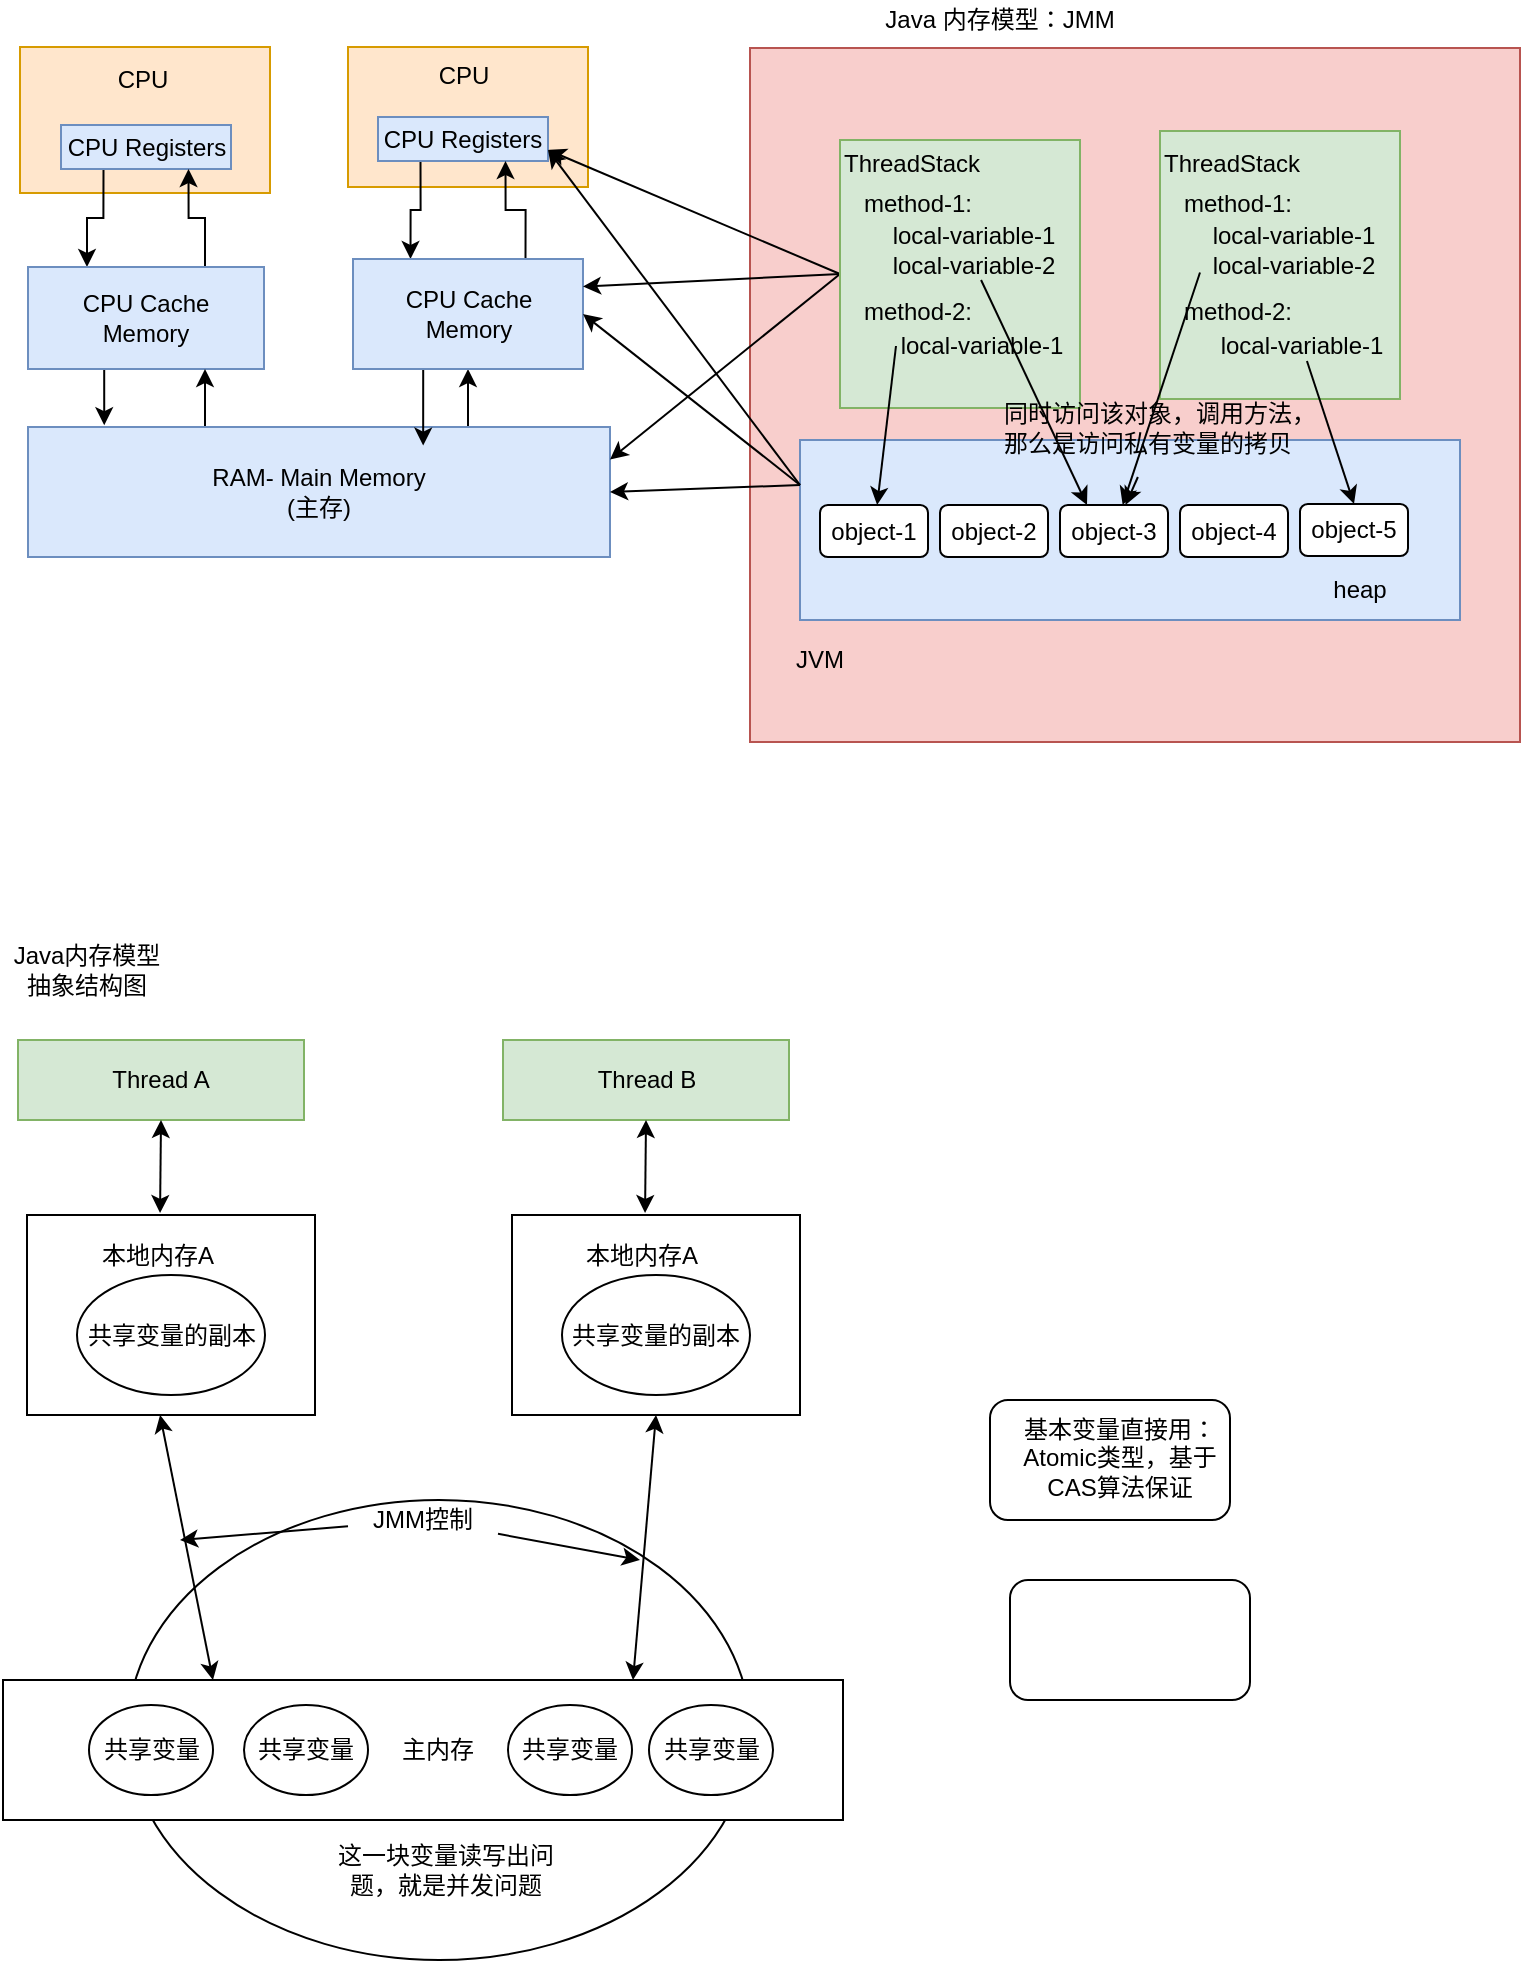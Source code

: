 <mxfile version="12.1.7" type="github" pages="2">
  <diagram id="ILxC6_wEYAGkN3Qzh64Z" name="CPU和缓存">
    <mxGraphModel dx="785" dy="485" grid="1" gridSize="10" guides="1" tooltips="1" connect="1" arrows="1" fold="1" page="1" pageScale="1" pageWidth="827" pageHeight="1169" math="0" shadow="0">
      <root>
        <mxCell id="0"/>
        <mxCell id="1" parent="0"/>
        <mxCell id="q9u4zXfn57YhL3ntNb7U-37" value="" style="ellipse;whiteSpace=wrap;html=1;" vertex="1" parent="1">
          <mxGeometry x="114" y="760" width="311" height="230" as="geometry"/>
        </mxCell>
        <mxCell id="YYaNBqdhBjBN7z7zkRMa-2" value="" style="rounded=0;whiteSpace=wrap;html=1;fillColor=#f8cecc;strokeColor=#b85450;" vertex="1" parent="1">
          <mxGeometry x="425" y="34" width="385" height="347" as="geometry"/>
        </mxCell>
        <mxCell id="YYaNBqdhBjBN7z7zkRMa-3" value="" style="rounded=0;whiteSpace=wrap;html=1;fillColor=#ffe6cc;strokeColor=#d79b00;" vertex="1" parent="1">
          <mxGeometry x="60" y="33.5" width="125" height="73" as="geometry"/>
        </mxCell>
        <mxCell id="YYaNBqdhBjBN7z7zkRMa-4" value="CPU" style="text;html=1;strokeColor=none;fillColor=none;align=center;verticalAlign=middle;whiteSpace=wrap;rounded=0;direction=south;" vertex="1" parent="1">
          <mxGeometry x="109" y="30" width="25" height="40" as="geometry"/>
        </mxCell>
        <mxCell id="YYaNBqdhBjBN7z7zkRMa-5" style="edgeStyle=orthogonalEdgeStyle;rounded=0;orthogonalLoop=1;jettySize=auto;html=1;exitX=0.25;exitY=1;exitDx=0;exitDy=0;entryX=0.25;entryY=0;entryDx=0;entryDy=0;" edge="1" parent="1" source="YYaNBqdhBjBN7z7zkRMa-6" target="YYaNBqdhBjBN7z7zkRMa-9">
          <mxGeometry relative="1" as="geometry"/>
        </mxCell>
        <mxCell id="YYaNBqdhBjBN7z7zkRMa-6" value="CPU Registers" style="rounded=0;whiteSpace=wrap;html=1;fillColor=#dae8fc;strokeColor=#6c8ebf;" vertex="1" parent="1">
          <mxGeometry x="80.5" y="72.5" width="85" height="22" as="geometry"/>
        </mxCell>
        <mxCell id="YYaNBqdhBjBN7z7zkRMa-7" style="edgeStyle=orthogonalEdgeStyle;rounded=0;orthogonalLoop=1;jettySize=auto;html=1;exitX=0.75;exitY=0;exitDx=0;exitDy=0;entryX=0.75;entryY=1;entryDx=0;entryDy=0;" edge="1" parent="1" source="YYaNBqdhBjBN7z7zkRMa-9" target="YYaNBqdhBjBN7z7zkRMa-6">
          <mxGeometry relative="1" as="geometry"/>
        </mxCell>
        <mxCell id="YYaNBqdhBjBN7z7zkRMa-8" style="edgeStyle=orthogonalEdgeStyle;rounded=0;orthogonalLoop=1;jettySize=auto;html=1;exitX=0.25;exitY=1;exitDx=0;exitDy=0;entryX=0.131;entryY=-0.014;entryDx=0;entryDy=0;entryPerimeter=0;" edge="1" parent="1" source="YYaNBqdhBjBN7z7zkRMa-9" target="YYaNBqdhBjBN7z7zkRMa-12">
          <mxGeometry relative="1" as="geometry"/>
        </mxCell>
        <mxCell id="YYaNBqdhBjBN7z7zkRMa-9" value="CPU Cache&lt;br&gt;Memory" style="rounded=0;whiteSpace=wrap;html=1;fillColor=#dae8fc;strokeColor=#6c8ebf;" vertex="1" parent="1">
          <mxGeometry x="64" y="143.5" width="118" height="51" as="geometry"/>
        </mxCell>
        <mxCell id="YYaNBqdhBjBN7z7zkRMa-10" style="edgeStyle=orthogonalEdgeStyle;rounded=0;orthogonalLoop=1;jettySize=auto;html=1;exitX=0.25;exitY=0;exitDx=0;exitDy=0;entryX=0.75;entryY=1;entryDx=0;entryDy=0;" edge="1" parent="1" source="YYaNBqdhBjBN7z7zkRMa-12" target="YYaNBqdhBjBN7z7zkRMa-9">
          <mxGeometry relative="1" as="geometry"/>
        </mxCell>
        <mxCell id="YYaNBqdhBjBN7z7zkRMa-11" style="edgeStyle=orthogonalEdgeStyle;rounded=0;orthogonalLoop=1;jettySize=auto;html=1;exitX=0.75;exitY=0;exitDx=0;exitDy=0;entryX=0.5;entryY=1;entryDx=0;entryDy=0;" edge="1" parent="1" source="YYaNBqdhBjBN7z7zkRMa-12" target="YYaNBqdhBjBN7z7zkRMa-19">
          <mxGeometry relative="1" as="geometry">
            <mxPoint x="304" y="183.5" as="targetPoint"/>
          </mxGeometry>
        </mxCell>
        <mxCell id="YYaNBqdhBjBN7z7zkRMa-12" value="RAM- Main Memory&lt;br&gt;(主存)" style="rounded=0;whiteSpace=wrap;html=1;fillColor=#dae8fc;strokeColor=#6c8ebf;" vertex="1" parent="1">
          <mxGeometry x="64" y="223.5" width="291" height="65" as="geometry"/>
        </mxCell>
        <mxCell id="YYaNBqdhBjBN7z7zkRMa-13" value="" style="rounded=0;whiteSpace=wrap;html=1;fillColor=#ffe6cc;strokeColor=#d79b00;" vertex="1" parent="1">
          <mxGeometry x="224" y="33.5" width="120" height="70" as="geometry"/>
        </mxCell>
        <mxCell id="YYaNBqdhBjBN7z7zkRMa-14" value="CPU" style="text;html=1;strokeColor=none;fillColor=none;align=center;verticalAlign=middle;whiteSpace=wrap;rounded=0;" vertex="1" parent="1">
          <mxGeometry x="261.5" y="35.5" width="40" height="25" as="geometry"/>
        </mxCell>
        <mxCell id="YYaNBqdhBjBN7z7zkRMa-15" style="edgeStyle=orthogonalEdgeStyle;rounded=0;orthogonalLoop=1;jettySize=auto;html=1;exitX=0.25;exitY=1;exitDx=0;exitDy=0;entryX=0.25;entryY=0;entryDx=0;entryDy=0;" edge="1" parent="1" source="YYaNBqdhBjBN7z7zkRMa-16" target="YYaNBqdhBjBN7z7zkRMa-19">
          <mxGeometry relative="1" as="geometry"/>
        </mxCell>
        <mxCell id="YYaNBqdhBjBN7z7zkRMa-16" value="CPU Registers" style="rounded=0;whiteSpace=wrap;html=1;fillColor=#dae8fc;strokeColor=#6c8ebf;" vertex="1" parent="1">
          <mxGeometry x="239" y="68.5" width="85" height="22" as="geometry"/>
        </mxCell>
        <mxCell id="YYaNBqdhBjBN7z7zkRMa-17" style="edgeStyle=orthogonalEdgeStyle;rounded=0;orthogonalLoop=1;jettySize=auto;html=1;exitX=0.75;exitY=0;exitDx=0;exitDy=0;entryX=0.75;entryY=1;entryDx=0;entryDy=0;" edge="1" parent="1" source="YYaNBqdhBjBN7z7zkRMa-19" target="YYaNBqdhBjBN7z7zkRMa-16">
          <mxGeometry relative="1" as="geometry"/>
        </mxCell>
        <mxCell id="YYaNBqdhBjBN7z7zkRMa-18" style="edgeStyle=orthogonalEdgeStyle;rounded=0;orthogonalLoop=1;jettySize=auto;html=1;exitX=0.25;exitY=1;exitDx=0;exitDy=0;entryX=0.679;entryY=0.143;entryDx=0;entryDy=0;entryPerimeter=0;" edge="1" parent="1" source="YYaNBqdhBjBN7z7zkRMa-19" target="YYaNBqdhBjBN7z7zkRMa-12">
          <mxGeometry relative="1" as="geometry"/>
        </mxCell>
        <mxCell id="YYaNBqdhBjBN7z7zkRMa-19" value="CPU Cache&lt;br&gt;Memory" style="rounded=0;whiteSpace=wrap;html=1;fillColor=#dae8fc;strokeColor=#6c8ebf;" vertex="1" parent="1">
          <mxGeometry x="226.5" y="139.5" width="115" height="55" as="geometry"/>
        </mxCell>
        <mxCell id="YYaNBqdhBjBN7z7zkRMa-21" value="" style="rounded=0;whiteSpace=wrap;html=1;fillColor=#dae8fc;strokeColor=#6c8ebf;" vertex="1" parent="1">
          <mxGeometry x="450" y="230" width="330" height="90" as="geometry"/>
        </mxCell>
        <mxCell id="YYaNBqdhBjBN7z7zkRMa-23" value="" style="endArrow=classic;html=1;exitX=0;exitY=0.5;exitDx=0;exitDy=0;entryX=1;entryY=0.75;entryDx=0;entryDy=0;" edge="1" parent="1" source="YYaNBqdhBjBN7z7zkRMa-20" target="YYaNBqdhBjBN7z7zkRMa-16">
          <mxGeometry width="50" height="50" relative="1" as="geometry">
            <mxPoint x="334" y="103.5" as="sourcePoint"/>
            <mxPoint x="384" y="53.5" as="targetPoint"/>
          </mxGeometry>
        </mxCell>
        <mxCell id="YYaNBqdhBjBN7z7zkRMa-24" value="" style="endArrow=classic;html=1;exitX=0;exitY=0.5;exitDx=0;exitDy=0;entryX=1;entryY=0.25;entryDx=0;entryDy=0;" edge="1" parent="1" source="YYaNBqdhBjBN7z7zkRMa-20" target="YYaNBqdhBjBN7z7zkRMa-19">
          <mxGeometry width="50" height="50" relative="1" as="geometry">
            <mxPoint x="344" y="203.5" as="sourcePoint"/>
            <mxPoint x="394" y="153.5" as="targetPoint"/>
          </mxGeometry>
        </mxCell>
        <mxCell id="YYaNBqdhBjBN7z7zkRMa-25" value="" style="endArrow=classic;html=1;exitX=0;exitY=0.5;exitDx=0;exitDy=0;entryX=1;entryY=0.25;entryDx=0;entryDy=0;" edge="1" parent="1" source="YYaNBqdhBjBN7z7zkRMa-20" target="YYaNBqdhBjBN7z7zkRMa-12">
          <mxGeometry width="50" height="50" relative="1" as="geometry">
            <mxPoint x="314" y="323.5" as="sourcePoint"/>
            <mxPoint x="364" y="273.5" as="targetPoint"/>
          </mxGeometry>
        </mxCell>
        <mxCell id="YYaNBqdhBjBN7z7zkRMa-26" value="" style="endArrow=classic;html=1;exitX=0;exitY=0.25;exitDx=0;exitDy=0;entryX=1;entryY=0.75;entryDx=0;entryDy=0;" edge="1" parent="1" source="YYaNBqdhBjBN7z7zkRMa-21" target="YYaNBqdhBjBN7z7zkRMa-16">
          <mxGeometry width="50" height="50" relative="1" as="geometry">
            <mxPoint x="304" y="323.5" as="sourcePoint"/>
            <mxPoint x="354" y="273.5" as="targetPoint"/>
          </mxGeometry>
        </mxCell>
        <mxCell id="YYaNBqdhBjBN7z7zkRMa-27" value="" style="endArrow=classic;html=1;exitX=0;exitY=0.25;exitDx=0;exitDy=0;entryX=1;entryY=0.5;entryDx=0;entryDy=0;" edge="1" parent="1" source="YYaNBqdhBjBN7z7zkRMa-21" target="YYaNBqdhBjBN7z7zkRMa-19">
          <mxGeometry width="50" height="50" relative="1" as="geometry">
            <mxPoint x="314" y="353.5" as="sourcePoint"/>
            <mxPoint x="364" y="303.5" as="targetPoint"/>
          </mxGeometry>
        </mxCell>
        <mxCell id="YYaNBqdhBjBN7z7zkRMa-28" value="" style="endArrow=classic;html=1;exitX=0;exitY=0.25;exitDx=0;exitDy=0;entryX=1;entryY=0.5;entryDx=0;entryDy=0;" edge="1" parent="1" source="YYaNBqdhBjBN7z7zkRMa-21" target="YYaNBqdhBjBN7z7zkRMa-12">
          <mxGeometry width="50" height="50" relative="1" as="geometry">
            <mxPoint x="354" y="343.5" as="sourcePoint"/>
            <mxPoint x="404" y="293.5" as="targetPoint"/>
          </mxGeometry>
        </mxCell>
        <mxCell id="YYaNBqdhBjBN7z7zkRMa-29" value="JVM" style="text;html=1;strokeColor=none;fillColor=none;align=center;verticalAlign=middle;whiteSpace=wrap;rounded=0;" vertex="1" parent="1">
          <mxGeometry x="440" y="330" width="40" height="20" as="geometry"/>
        </mxCell>
        <mxCell id="YYaNBqdhBjBN7z7zkRMa-30" value="Thread A" style="rounded=0;whiteSpace=wrap;html=1;fillColor=#d5e8d4;strokeColor=#82b366;" vertex="1" parent="1">
          <mxGeometry x="59" y="530" width="143" height="40" as="geometry"/>
        </mxCell>
        <mxCell id="YYaNBqdhBjBN7z7zkRMa-31" value="" style="rounded=0;whiteSpace=wrap;html=1;" vertex="1" parent="1">
          <mxGeometry x="63.5" y="617.5" width="144" height="100" as="geometry"/>
        </mxCell>
        <mxCell id="YYaNBqdhBjBN7z7zkRMa-32" value="本地内存A" style="text;html=1;strokeColor=none;fillColor=none;align=center;verticalAlign=middle;whiteSpace=wrap;rounded=0;" vertex="1" parent="1">
          <mxGeometry x="92.5" y="627.5" width="72" height="20" as="geometry"/>
        </mxCell>
        <mxCell id="YYaNBqdhBjBN7z7zkRMa-33" style="edgeStyle=orthogonalEdgeStyle;rounded=0;orthogonalLoop=1;jettySize=auto;html=1;exitX=0.5;exitY=1;exitDx=0;exitDy=0;" edge="1" parent="1" source="YYaNBqdhBjBN7z7zkRMa-32" target="YYaNBqdhBjBN7z7zkRMa-32">
          <mxGeometry relative="1" as="geometry"/>
        </mxCell>
        <mxCell id="YYaNBqdhBjBN7z7zkRMa-34" value="共享变量的副本" style="ellipse;whiteSpace=wrap;html=1;" vertex="1" parent="1">
          <mxGeometry x="88.5" y="647.5" width="94" height="60" as="geometry"/>
        </mxCell>
        <mxCell id="YYaNBqdhBjBN7z7zkRMa-35" value="" style="rounded=0;whiteSpace=wrap;html=1;" vertex="1" parent="1">
          <mxGeometry x="51.5" y="850" width="420" height="70" as="geometry"/>
        </mxCell>
        <mxCell id="YYaNBqdhBjBN7z7zkRMa-36" value="共享变量" style="ellipse;whiteSpace=wrap;html=1;" vertex="1" parent="1">
          <mxGeometry x="94.5" y="862.5" width="62" height="45" as="geometry"/>
        </mxCell>
        <mxCell id="YYaNBqdhBjBN7z7zkRMa-37" value="共享变量" style="ellipse;whiteSpace=wrap;html=1;" vertex="1" parent="1">
          <mxGeometry x="172" y="862.5" width="62" height="45" as="geometry"/>
        </mxCell>
        <mxCell id="YYaNBqdhBjBN7z7zkRMa-38" value="共享变量" style="ellipse;whiteSpace=wrap;html=1;" vertex="1" parent="1">
          <mxGeometry x="304" y="862.5" width="62" height="45" as="geometry"/>
        </mxCell>
        <mxCell id="YYaNBqdhBjBN7z7zkRMa-39" value="共享变量" style="ellipse;whiteSpace=wrap;html=1;" vertex="1" parent="1">
          <mxGeometry x="374.5" y="862.5" width="62" height="45" as="geometry"/>
        </mxCell>
        <mxCell id="YYaNBqdhBjBN7z7zkRMa-40" value="" style="endArrow=classic;startArrow=classic;html=1;entryX=0.5;entryY=1;entryDx=0;entryDy=0;exitX=0.462;exitY=-0.01;exitDx=0;exitDy=0;exitPerimeter=0;" edge="1" parent="1" source="YYaNBqdhBjBN7z7zkRMa-31" target="YYaNBqdhBjBN7z7zkRMa-30">
          <mxGeometry width="50" height="50" relative="1" as="geometry">
            <mxPoint x="94" y="627.5" as="sourcePoint"/>
            <mxPoint x="144" y="577.5" as="targetPoint"/>
          </mxGeometry>
        </mxCell>
        <mxCell id="YYaNBqdhBjBN7z7zkRMa-41" value="" style="endArrow=classic;startArrow=classic;html=1;entryX=0.462;entryY=1;entryDx=0;entryDy=0;entryPerimeter=0;exitX=0.25;exitY=0;exitDx=0;exitDy=0;" edge="1" parent="1" source="YYaNBqdhBjBN7z7zkRMa-35" target="YYaNBqdhBjBN7z7zkRMa-31">
          <mxGeometry width="50" height="50" relative="1" as="geometry">
            <mxPoint x="84" y="787.5" as="sourcePoint"/>
            <mxPoint x="134" y="737.5" as="targetPoint"/>
          </mxGeometry>
        </mxCell>
        <mxCell id="YYaNBqdhBjBN7z7zkRMa-42" value="Thread B" style="rounded=0;whiteSpace=wrap;html=1;fillColor=#d5e8d4;strokeColor=#82b366;" vertex="1" parent="1">
          <mxGeometry x="301.5" y="530" width="143" height="40" as="geometry"/>
        </mxCell>
        <mxCell id="YYaNBqdhBjBN7z7zkRMa-43" value="" style="rounded=0;whiteSpace=wrap;html=1;" vertex="1" parent="1">
          <mxGeometry x="306" y="617.5" width="144" height="100" as="geometry"/>
        </mxCell>
        <mxCell id="YYaNBqdhBjBN7z7zkRMa-44" value="本地内存A" style="text;html=1;strokeColor=none;fillColor=none;align=center;verticalAlign=middle;whiteSpace=wrap;rounded=0;" vertex="1" parent="1">
          <mxGeometry x="335" y="627.5" width="72" height="20" as="geometry"/>
        </mxCell>
        <mxCell id="YYaNBqdhBjBN7z7zkRMa-45" style="edgeStyle=orthogonalEdgeStyle;rounded=0;orthogonalLoop=1;jettySize=auto;html=1;exitX=0.5;exitY=1;exitDx=0;exitDy=0;" edge="1" parent="1" source="YYaNBqdhBjBN7z7zkRMa-44" target="YYaNBqdhBjBN7z7zkRMa-44">
          <mxGeometry relative="1" as="geometry"/>
        </mxCell>
        <mxCell id="YYaNBqdhBjBN7z7zkRMa-46" value="共享变量的副本" style="ellipse;whiteSpace=wrap;html=1;" vertex="1" parent="1">
          <mxGeometry x="331" y="647.5" width="94" height="60" as="geometry"/>
        </mxCell>
        <mxCell id="YYaNBqdhBjBN7z7zkRMa-47" value="" style="endArrow=classic;startArrow=classic;html=1;entryX=0.5;entryY=1;entryDx=0;entryDy=0;exitX=0.462;exitY=-0.01;exitDx=0;exitDy=0;exitPerimeter=0;" edge="1" parent="1" source="YYaNBqdhBjBN7z7zkRMa-43" target="YYaNBqdhBjBN7z7zkRMa-42">
          <mxGeometry width="50" height="50" relative="1" as="geometry">
            <mxPoint x="336.5" y="627.5" as="sourcePoint"/>
            <mxPoint x="386.5" y="577.5" as="targetPoint"/>
          </mxGeometry>
        </mxCell>
        <mxCell id="YYaNBqdhBjBN7z7zkRMa-48" value="" style="endArrow=classic;startArrow=classic;html=1;entryX=0.5;entryY=1;entryDx=0;entryDy=0;exitX=0.75;exitY=0;exitDx=0;exitDy=0;" edge="1" parent="1" target="YYaNBqdhBjBN7z7zkRMa-43" source="YYaNBqdhBjBN7z7zkRMa-35">
          <mxGeometry width="50" height="50" relative="1" as="geometry">
            <mxPoint x="364" y="757.5" as="sourcePoint"/>
            <mxPoint x="414" y="707.5" as="targetPoint"/>
          </mxGeometry>
        </mxCell>
        <mxCell id="q9u4zXfn57YhL3ntNb7U-34" style="edgeStyle=none;rounded=0;orthogonalLoop=1;jettySize=auto;html=1;" edge="1" parent="1" source="YYaNBqdhBjBN7z7zkRMa-51">
          <mxGeometry relative="1" as="geometry">
            <mxPoint x="140" y="780" as="targetPoint"/>
          </mxGeometry>
        </mxCell>
        <mxCell id="q9u4zXfn57YhL3ntNb7U-35" style="edgeStyle=none;rounded=0;orthogonalLoop=1;jettySize=auto;html=1;" edge="1" parent="1" source="YYaNBqdhBjBN7z7zkRMa-51">
          <mxGeometry relative="1" as="geometry">
            <mxPoint x="370" y="790" as="targetPoint"/>
          </mxGeometry>
        </mxCell>
        <mxCell id="YYaNBqdhBjBN7z7zkRMa-51" value="JMM控制" style="text;html=1;strokeColor=none;fillColor=none;align=center;verticalAlign=middle;whiteSpace=wrap;rounded=0;" vertex="1" parent="1">
          <mxGeometry x="224" y="760" width="75" height="20" as="geometry"/>
        </mxCell>
        <mxCell id="YYaNBqdhBjBN7z7zkRMa-52" value="主内存" style="text;html=1;strokeColor=none;fillColor=none;align=center;verticalAlign=middle;whiteSpace=wrap;rounded=0;" vertex="1" parent="1">
          <mxGeometry x="249" y="875" width="40" height="20" as="geometry"/>
        </mxCell>
        <mxCell id="q9u4zXfn57YhL3ntNb7U-8" value="object-1" style="rounded=1;whiteSpace=wrap;html=1;" vertex="1" parent="1">
          <mxGeometry x="460" y="262.5" width="54" height="26" as="geometry"/>
        </mxCell>
        <mxCell id="q9u4zXfn57YhL3ntNb7U-9" value="heap" style="text;html=1;strokeColor=none;fillColor=none;align=center;verticalAlign=middle;whiteSpace=wrap;rounded=0;" vertex="1" parent="1">
          <mxGeometry x="710" y="300" width="40" height="10" as="geometry"/>
        </mxCell>
        <mxCell id="q9u4zXfn57YhL3ntNb7U-10" value="object-2" style="rounded=1;whiteSpace=wrap;html=1;" vertex="1" parent="1">
          <mxGeometry x="520" y="262.5" width="54" height="26" as="geometry"/>
        </mxCell>
        <mxCell id="q9u4zXfn57YhL3ntNb7U-11" value="object-3" style="rounded=1;whiteSpace=wrap;html=1;" vertex="1" parent="1">
          <mxGeometry x="580" y="262.5" width="54" height="26" as="geometry"/>
        </mxCell>
        <mxCell id="q9u4zXfn57YhL3ntNb7U-12" value="object-4" style="rounded=1;whiteSpace=wrap;html=1;" vertex="1" parent="1">
          <mxGeometry x="640" y="262.5" width="54" height="26" as="geometry"/>
        </mxCell>
        <mxCell id="q9u4zXfn57YhL3ntNb7U-21" value="" style="group" vertex="1" connectable="0" parent="1">
          <mxGeometry x="470" y="80" width="270" height="181" as="geometry"/>
        </mxCell>
        <mxCell id="YYaNBqdhBjBN7z7zkRMa-20" value="" style="rounded=0;whiteSpace=wrap;html=1;fillColor=#d5e8d4;strokeColor=#82b366;" vertex="1" parent="q9u4zXfn57YhL3ntNb7U-21">
          <mxGeometry width="120" height="134" as="geometry"/>
        </mxCell>
        <mxCell id="q9u4zXfn57YhL3ntNb7U-1" value="ThreadStack" style="text;html=1;strokeColor=none;fillColor=none;align=center;verticalAlign=middle;whiteSpace=wrap;rounded=0;" vertex="1" parent="q9u4zXfn57YhL3ntNb7U-21">
          <mxGeometry x="16" y="1.5" width="40" height="20" as="geometry"/>
        </mxCell>
        <mxCell id="q9u4zXfn57YhL3ntNb7U-2" value="method-1:" style="text;html=1;strokeColor=none;fillColor=none;align=center;verticalAlign=middle;whiteSpace=wrap;rounded=0;" vertex="1" parent="q9u4zXfn57YhL3ntNb7U-21">
          <mxGeometry x="6" y="21.5" width="66" height="20" as="geometry"/>
        </mxCell>
        <mxCell id="q9u4zXfn57YhL3ntNb7U-3" value="local-variable-1" style="text;html=1;strokeColor=none;fillColor=none;align=center;verticalAlign=middle;whiteSpace=wrap;rounded=0;" vertex="1" parent="q9u4zXfn57YhL3ntNb7U-21">
          <mxGeometry x="24" y="40" width="86" height="15" as="geometry"/>
        </mxCell>
        <mxCell id="q9u4zXfn57YhL3ntNb7U-4" value="local-variable-2" style="text;html=1;strokeColor=none;fillColor=none;align=center;verticalAlign=middle;whiteSpace=wrap;rounded=0;" vertex="1" parent="q9u4zXfn57YhL3ntNb7U-21">
          <mxGeometry x="20" y="55" width="94" height="15" as="geometry"/>
        </mxCell>
        <mxCell id="q9u4zXfn57YhL3ntNb7U-6" value="method-2:" style="text;html=1;strokeColor=none;fillColor=none;align=center;verticalAlign=middle;whiteSpace=wrap;rounded=0;" vertex="1" parent="q9u4zXfn57YhL3ntNb7U-21">
          <mxGeometry x="6" y="75.5" width="66" height="20" as="geometry"/>
        </mxCell>
        <mxCell id="q9u4zXfn57YhL3ntNb7U-7" value="local-variable-1" style="text;html=1;strokeColor=none;fillColor=none;align=center;verticalAlign=middle;whiteSpace=wrap;rounded=0;" vertex="1" parent="q9u4zXfn57YhL3ntNb7U-21">
          <mxGeometry x="28" y="95.5" width="86" height="15" as="geometry"/>
        </mxCell>
        <mxCell id="q9u4zXfn57YhL3ntNb7U-22" value="" style="group" vertex="1" connectable="0" parent="1">
          <mxGeometry x="630" y="80" width="120" height="134" as="geometry"/>
        </mxCell>
        <mxCell id="q9u4zXfn57YhL3ntNb7U-14" value="" style="rounded=0;whiteSpace=wrap;html=1;fillColor=#d5e8d4;strokeColor=#82b366;" vertex="1" parent="q9u4zXfn57YhL3ntNb7U-22">
          <mxGeometry y="-4.5" width="120" height="134" as="geometry"/>
        </mxCell>
        <mxCell id="q9u4zXfn57YhL3ntNb7U-15" value="ThreadStack" style="text;html=1;strokeColor=none;fillColor=none;align=center;verticalAlign=middle;whiteSpace=wrap;rounded=0;" vertex="1" parent="q9u4zXfn57YhL3ntNb7U-22">
          <mxGeometry x="16" y="1.5" width="40" height="20" as="geometry"/>
        </mxCell>
        <mxCell id="q9u4zXfn57YhL3ntNb7U-16" value="method-1:" style="text;html=1;strokeColor=none;fillColor=none;align=center;verticalAlign=middle;whiteSpace=wrap;rounded=0;" vertex="1" parent="q9u4zXfn57YhL3ntNb7U-22">
          <mxGeometry x="6" y="21.5" width="66" height="20" as="geometry"/>
        </mxCell>
        <mxCell id="q9u4zXfn57YhL3ntNb7U-17" value="local-variable-1" style="text;html=1;strokeColor=none;fillColor=none;align=center;verticalAlign=middle;whiteSpace=wrap;rounded=0;" vertex="1" parent="q9u4zXfn57YhL3ntNb7U-22">
          <mxGeometry x="24" y="40" width="86" height="15" as="geometry"/>
        </mxCell>
        <mxCell id="q9u4zXfn57YhL3ntNb7U-18" value="local-variable-2" style="text;html=1;strokeColor=none;fillColor=none;align=center;verticalAlign=middle;whiteSpace=wrap;rounded=0;" vertex="1" parent="q9u4zXfn57YhL3ntNb7U-22">
          <mxGeometry x="20" y="55" width="94" height="15" as="geometry"/>
        </mxCell>
        <mxCell id="q9u4zXfn57YhL3ntNb7U-19" value="method-2:" style="text;html=1;strokeColor=none;fillColor=none;align=center;verticalAlign=middle;whiteSpace=wrap;rounded=0;" vertex="1" parent="q9u4zXfn57YhL3ntNb7U-22">
          <mxGeometry x="6" y="75.5" width="66" height="20" as="geometry"/>
        </mxCell>
        <mxCell id="q9u4zXfn57YhL3ntNb7U-20" value="local-variable-1" style="text;html=1;strokeColor=none;fillColor=none;align=center;verticalAlign=middle;whiteSpace=wrap;rounded=0;" vertex="1" parent="q9u4zXfn57YhL3ntNb7U-22">
          <mxGeometry x="28" y="95.5" width="86" height="15" as="geometry"/>
        </mxCell>
        <mxCell id="q9u4zXfn57YhL3ntNb7U-23" style="rounded=0;orthogonalLoop=1;jettySize=auto;html=1;exitX=0;exitY=0.5;exitDx=0;exitDy=0;" edge="1" parent="1" source="q9u4zXfn57YhL3ntNb7U-7" target="q9u4zXfn57YhL3ntNb7U-8">
          <mxGeometry relative="1" as="geometry"/>
        </mxCell>
        <mxCell id="q9u4zXfn57YhL3ntNb7U-24" style="edgeStyle=none;rounded=0;orthogonalLoop=1;jettySize=auto;html=1;exitX=0;exitY=0.75;exitDx=0;exitDy=0;" edge="1" parent="1" source="q9u4zXfn57YhL3ntNb7U-18" target="q9u4zXfn57YhL3ntNb7U-11">
          <mxGeometry relative="1" as="geometry"/>
        </mxCell>
        <mxCell id="q9u4zXfn57YhL3ntNb7U-25" value="object-5" style="rounded=1;whiteSpace=wrap;html=1;" vertex="1" parent="1">
          <mxGeometry x="700" y="262" width="54" height="26" as="geometry"/>
        </mxCell>
        <mxCell id="q9u4zXfn57YhL3ntNb7U-26" style="edgeStyle=none;rounded=0;orthogonalLoop=1;jettySize=auto;html=1;entryX=0.5;entryY=0;entryDx=0;entryDy=0;" edge="1" parent="1" source="q9u4zXfn57YhL3ntNb7U-20" target="q9u4zXfn57YhL3ntNb7U-25">
          <mxGeometry relative="1" as="geometry"/>
        </mxCell>
        <mxCell id="q9u4zXfn57YhL3ntNb7U-28" style="edgeStyle=none;rounded=0;orthogonalLoop=1;jettySize=auto;html=1;" edge="1" parent="1" source="q9u4zXfn57YhL3ntNb7U-29" target="q9u4zXfn57YhL3ntNb7U-11">
          <mxGeometry relative="1" as="geometry"/>
        </mxCell>
        <mxCell id="q9u4zXfn57YhL3ntNb7U-30" style="edgeStyle=none;rounded=0;orthogonalLoop=1;jettySize=auto;html=1;entryX=0.25;entryY=0;entryDx=0;entryDy=0;" edge="1" parent="1" source="q9u4zXfn57YhL3ntNb7U-4" target="q9u4zXfn57YhL3ntNb7U-11">
          <mxGeometry relative="1" as="geometry">
            <mxPoint x="540.947" y="150" as="sourcePoint"/>
            <mxPoint x="600.158" y="262.5" as="targetPoint"/>
          </mxGeometry>
        </mxCell>
        <mxCell id="q9u4zXfn57YhL3ntNb7U-29" value="&lt;font style=&quot;font-size: 12px&quot;&gt;同时访问该对象，调用方法，那么是访问私有变量的拷贝&lt;/font&gt;" style="text;html=1;strokeColor=none;fillColor=none;align=left;verticalAlign=middle;whiteSpace=wrap;rounded=0;" vertex="1" parent="1">
          <mxGeometry x="550" y="198.5" width="160" height="50" as="geometry"/>
        </mxCell>
        <mxCell id="q9u4zXfn57YhL3ntNb7U-31" value="Java 内存模型：JMM" style="text;html=1;strokeColor=none;fillColor=none;align=center;verticalAlign=middle;whiteSpace=wrap;rounded=0;" vertex="1" parent="1">
          <mxGeometry x="480" y="10" width="140" height="20" as="geometry"/>
        </mxCell>
        <mxCell id="q9u4zXfn57YhL3ntNb7U-32" value="Java内存模型抽象结构图" style="text;html=1;strokeColor=none;fillColor=none;align=center;verticalAlign=middle;whiteSpace=wrap;rounded=0;" vertex="1" parent="1">
          <mxGeometry x="50.5" y="480" width="85" height="30" as="geometry"/>
        </mxCell>
        <mxCell id="q9u4zXfn57YhL3ntNb7U-38" value="这一块变量读写出问题，就是并发问题" style="text;html=1;strokeColor=none;fillColor=none;align=center;verticalAlign=middle;whiteSpace=wrap;rounded=0;" vertex="1" parent="1">
          <mxGeometry x="215" y="930" width="116" height="30" as="geometry"/>
        </mxCell>
        <mxCell id="q9u4zXfn57YhL3ntNb7U-41" value="" style="rounded=1;whiteSpace=wrap;html=1;" vertex="1" parent="1">
          <mxGeometry x="545" y="710" width="120" height="60" as="geometry"/>
        </mxCell>
        <mxCell id="q9u4zXfn57YhL3ntNb7U-42" value="基本变量直接用：Atomic类型，基于CAS算法保证" style="text;html=1;strokeColor=none;fillColor=none;align=center;verticalAlign=middle;whiteSpace=wrap;rounded=0;" vertex="1" parent="1">
          <mxGeometry x="560" y="718" width="100" height="42" as="geometry"/>
        </mxCell>
        <mxCell id="q9u4zXfn57YhL3ntNb7U-43" value="" style="rounded=1;whiteSpace=wrap;html=1;" vertex="1" parent="1">
          <mxGeometry x="555" y="800" width="120" height="60" as="geometry"/>
        </mxCell>
      </root>
    </mxGraphModel>
  </diagram>
  <diagram id="PNvWoTVO5A2KAkMdWKjw" name="Page-2">
    <mxGraphModel dx="1108" dy="-484" grid="1" gridSize="10" guides="1" tooltips="1" connect="1" arrows="1" fold="1" page="1" pageScale="1" pageWidth="827" pageHeight="1169" math="0" shadow="0">
      <root>
        <mxCell id="PeQlOYz2bRJARWZ1tdeL-0"/>
        <mxCell id="PeQlOYz2bRJARWZ1tdeL-1" parent="PeQlOYz2bRJARWZ1tdeL-0"/>
        <mxCell id="rM_7FHkH0u_7D51nXFv9-0" value="" style="rounded=0;whiteSpace=wrap;html=1;" vertex="1" parent="PeQlOYz2bRJARWZ1tdeL-1">
          <mxGeometry x="50" y="1680" width="680" height="270" as="geometry"/>
        </mxCell>
        <mxCell id="rM_7FHkH0u_7D51nXFv9-1" value="&lt;h1&gt;lock（锁定）&lt;/h1&gt;&lt;p&gt;作用于主内存的变量，把一个变量标识为一条线程独占的状态&lt;/p&gt;" style="text;html=1;strokeColor=none;fillColor=none;spacing=5;spacingTop=-20;whiteSpace=wrap;overflow=hidden;rounded=0;" vertex="1" parent="PeQlOYz2bRJARWZ1tdeL-1">
          <mxGeometry x="60" y="1210" width="334" height="70" as="geometry"/>
        </mxCell>
        <mxCell id="rM_7FHkH0u_7D51nXFv9-2" value="&lt;h1&gt;unlock（解锁）&lt;/h1&gt;&lt;p&gt;作用于主内存的变量，把一个变量标识释放的状态&lt;/p&gt;" style="text;html=1;strokeColor=none;fillColor=none;spacing=5;spacingTop=-20;whiteSpace=wrap;overflow=hidden;rounded=0;" vertex="1" parent="PeQlOYz2bRJARWZ1tdeL-1">
          <mxGeometry x="60" y="1290" width="334" height="70" as="geometry"/>
        </mxCell>
        <mxCell id="rM_7FHkH0u_7D51nXFv9-3" value="&lt;h1&gt;read（读取）&lt;/h1&gt;&lt;p&gt;作用于主内存的变量，把一个变量从主内存传输到线程的工作内存中，以便load动作使用&lt;/p&gt;" style="text;html=1;strokeColor=none;fillColor=none;spacing=5;spacingTop=-20;whiteSpace=wrap;overflow=hidden;rounded=0;" vertex="1" parent="PeQlOYz2bRJARWZ1tdeL-1">
          <mxGeometry x="60" y="1400" width="334" height="80" as="geometry"/>
        </mxCell>
        <mxCell id="rM_7FHkH0u_7D51nXFv9-4" value="&lt;h1&gt;load（载入）&lt;/h1&gt;&lt;p&gt;作用于工作内存的变量，把一个read传输的变量值放入到工作内存的变量副本中&lt;/p&gt;" style="text;html=1;strokeColor=none;fillColor=none;spacing=5;spacingTop=-20;whiteSpace=wrap;overflow=hidden;rounded=0;" vertex="1" parent="PeQlOYz2bRJARWZ1tdeL-1">
          <mxGeometry x="63" y="1500" width="334" height="80" as="geometry"/>
        </mxCell>
        <mxCell id="rM_7FHkH0u_7D51nXFv9-5" value="&lt;h1&gt;use（使用）&lt;/h1&gt;&lt;p&gt;作用与工作内存的变量，把工作内存中的一个变量值传递个执行引擎&lt;/p&gt;" style="text;html=1;strokeColor=none;fillColor=none;spacing=5;spacingTop=-20;whiteSpace=wrap;overflow=hidden;rounded=0;" vertex="1" parent="PeQlOYz2bRJARWZ1tdeL-1">
          <mxGeometry x="421" y="1200" width="334" height="80" as="geometry"/>
        </mxCell>
        <mxCell id="rM_7FHkH0u_7D51nXFv9-6" value="&lt;h1&gt;assig（赋值）&lt;/h1&gt;&lt;p&gt;作用与工作内存的变量，把它一个冲执行引擎接受到的值赋值给工作内存的变量&lt;/p&gt;" style="text;html=1;strokeColor=none;fillColor=none;spacing=5;spacingTop=-20;whiteSpace=wrap;overflow=hidden;rounded=0;" vertex="1" parent="PeQlOYz2bRJARWZ1tdeL-1">
          <mxGeometry x="421" y="1290" width="334" height="90" as="geometry"/>
        </mxCell>
        <mxCell id="rM_7FHkH0u_7D51nXFv9-7" value="&lt;h1&gt;store（存储）&lt;/h1&gt;&lt;p&gt;作用与工作内存的变量，把工作内存中的一个变量之传送到主内存中，以便随后的write的操作&lt;br&gt;&lt;/p&gt;" style="text;html=1;strokeColor=none;fillColor=none;spacing=5;spacingTop=-20;whiteSpace=wrap;overflow=hidden;rounded=0;" vertex="1" parent="PeQlOYz2bRJARWZ1tdeL-1">
          <mxGeometry x="421" y="1400" width="334" height="80" as="geometry"/>
        </mxCell>
        <mxCell id="rM_7FHkH0u_7D51nXFv9-8" value="&lt;h1&gt;write（写入）&lt;/h1&gt;&lt;p&gt;作用与主内存变量，把store操作从工作内存中的一个变量的值传递到主内存的变量中&lt;/p&gt;" style="text;html=1;strokeColor=none;fillColor=none;spacing=5;spacingTop=-20;whiteSpace=wrap;overflow=hidden;rounded=0;" vertex="1" parent="PeQlOYz2bRJARWZ1tdeL-1">
          <mxGeometry x="424" y="1500" width="334" height="80" as="geometry"/>
        </mxCell>
        <mxCell id="rM_7FHkH0u_7D51nXFv9-9" value="主内存" style="rounded=1;whiteSpace=wrap;html=1;fillColor=#dae8fc;strokeColor=#6c8ebf;" vertex="1" parent="PeQlOYz2bRJARWZ1tdeL-1">
          <mxGeometry x="59" y="1790" width="120" height="60" as="geometry"/>
        </mxCell>
        <mxCell id="rM_7FHkH0u_7D51nXFv9-10" value="save/load" style="rounded=1;whiteSpace=wrap;html=1;fillColor=#dae8fc;strokeColor=#6c8ebf;" vertex="1" parent="PeQlOYz2bRJARWZ1tdeL-1">
          <mxGeometry x="228.5" y="1790" width="120" height="60" as="geometry"/>
        </mxCell>
        <mxCell id="rM_7FHkH0u_7D51nXFv9-11" value="" style="edgeStyle=orthogonalEdgeStyle;rounded=0;orthogonalLoop=1;jettySize=auto;html=1;" edge="1" parent="PeQlOYz2bRJARWZ1tdeL-1" source="rM_7FHkH0u_7D51nXFv9-12" target="rM_7FHkH0u_7D51nXFv9-13">
          <mxGeometry relative="1" as="geometry"/>
        </mxCell>
        <mxCell id="rM_7FHkH0u_7D51nXFv9-12" value="工作内存" style="rounded=1;whiteSpace=wrap;html=1;fillColor=#d5e8d4;strokeColor=#82b366;" vertex="1" parent="PeQlOYz2bRJARWZ1tdeL-1">
          <mxGeometry x="440" y="1730" width="96" height="40" as="geometry"/>
        </mxCell>
        <mxCell id="rM_7FHkH0u_7D51nXFv9-13" value="Java线程" style="rounded=1;whiteSpace=wrap;html=1;fillColor=#d5e8d4;strokeColor=#82b366;" vertex="1" parent="PeQlOYz2bRJARWZ1tdeL-1">
          <mxGeometry x="616" y="1730" width="96" height="40" as="geometry"/>
        </mxCell>
        <mxCell id="rM_7FHkH0u_7D51nXFv9-14" style="edgeStyle=orthogonalEdgeStyle;rounded=0;orthogonalLoop=1;jettySize=auto;html=1;exitX=1;exitY=0.5;exitDx=0;exitDy=0;entryX=0;entryY=0.5;entryDx=0;entryDy=0;" edge="1" parent="PeQlOYz2bRJARWZ1tdeL-1" source="rM_7FHkH0u_7D51nXFv9-15" target="rM_7FHkH0u_7D51nXFv9-23">
          <mxGeometry relative="1" as="geometry"/>
        </mxCell>
        <mxCell id="rM_7FHkH0u_7D51nXFv9-15" value="工作内存" style="rounded=1;whiteSpace=wrap;html=1;fillColor=#d5e8d4;strokeColor=#82b366;" vertex="1" parent="PeQlOYz2bRJARWZ1tdeL-1">
          <mxGeometry x="440" y="1850" width="96" height="40" as="geometry"/>
        </mxCell>
        <mxCell id="rM_7FHkH0u_7D51nXFv9-16" style="edgeStyle=orthogonalEdgeStyle;rounded=0;orthogonalLoop=1;jettySize=auto;html=1;exitX=1;exitY=0.5;exitDx=0;exitDy=0;entryX=0;entryY=0.5;entryDx=0;entryDy=0;" edge="1" parent="PeQlOYz2bRJARWZ1tdeL-1" source="rM_7FHkH0u_7D51nXFv9-17" target="rM_7FHkH0u_7D51nXFv9-22">
          <mxGeometry relative="1" as="geometry"/>
        </mxCell>
        <mxCell id="rM_7FHkH0u_7D51nXFv9-17" value="工作内存" style="rounded=1;whiteSpace=wrap;html=1;fillColor=#d5e8d4;strokeColor=#82b366;" vertex="1" parent="PeQlOYz2bRJARWZ1tdeL-1">
          <mxGeometry x="441" y="1790" width="96" height="40" as="geometry"/>
        </mxCell>
        <mxCell id="rM_7FHkH0u_7D51nXFv9-18" value="" style="endArrow=classic;startArrow=classic;html=1;exitX=1;exitY=0.5;exitDx=0;exitDy=0;entryX=0;entryY=0.5;entryDx=0;entryDy=0;" edge="1" parent="PeQlOYz2bRJARWZ1tdeL-1" source="rM_7FHkH0u_7D51nXFv9-9" target="rM_7FHkH0u_7D51nXFv9-10">
          <mxGeometry width="50" height="50" relative="1" as="geometry">
            <mxPoint x="190" y="1910" as="sourcePoint"/>
            <mxPoint x="240" y="1860" as="targetPoint"/>
          </mxGeometry>
        </mxCell>
        <mxCell id="rM_7FHkH0u_7D51nXFv9-19" value="" style="endArrow=classic;html=1;exitX=1;exitY=0.5;exitDx=0;exitDy=0;entryX=0;entryY=0.5;entryDx=0;entryDy=0;" edge="1" parent="PeQlOYz2bRJARWZ1tdeL-1" source="rM_7FHkH0u_7D51nXFv9-10" target="rM_7FHkH0u_7D51nXFv9-12">
          <mxGeometry width="50" height="50" relative="1" as="geometry">
            <mxPoint x="360" y="1810" as="sourcePoint"/>
            <mxPoint x="410" y="1760" as="targetPoint"/>
          </mxGeometry>
        </mxCell>
        <mxCell id="rM_7FHkH0u_7D51nXFv9-20" value="" style="endArrow=classic;html=1;entryX=0;entryY=0.5;entryDx=0;entryDy=0;" edge="1" parent="PeQlOYz2bRJARWZ1tdeL-1" target="rM_7FHkH0u_7D51nXFv9-17">
          <mxGeometry width="50" height="50" relative="1" as="geometry">
            <mxPoint x="350" y="1820" as="sourcePoint"/>
            <mxPoint x="380" y="1850" as="targetPoint"/>
          </mxGeometry>
        </mxCell>
        <mxCell id="rM_7FHkH0u_7D51nXFv9-21" value="" style="endArrow=classic;html=1;exitX=1;exitY=0.5;exitDx=0;exitDy=0;entryX=0;entryY=0.5;entryDx=0;entryDy=0;" edge="1" parent="PeQlOYz2bRJARWZ1tdeL-1" source="rM_7FHkH0u_7D51nXFv9-10" target="rM_7FHkH0u_7D51nXFv9-15">
          <mxGeometry width="50" height="50" relative="1" as="geometry">
            <mxPoint x="350" y="1910" as="sourcePoint"/>
            <mxPoint x="400" y="1860" as="targetPoint"/>
          </mxGeometry>
        </mxCell>
        <mxCell id="rM_7FHkH0u_7D51nXFv9-22" value="Java线程" style="rounded=1;whiteSpace=wrap;html=1;fillColor=#d5e8d4;strokeColor=#82b366;" vertex="1" parent="PeQlOYz2bRJARWZ1tdeL-1">
          <mxGeometry x="616" y="1790" width="96" height="40" as="geometry"/>
        </mxCell>
        <mxCell id="rM_7FHkH0u_7D51nXFv9-23" value="Java线程" style="rounded=1;whiteSpace=wrap;html=1;fillColor=#d5e8d4;strokeColor=#82b366;" vertex="1" parent="PeQlOYz2bRJARWZ1tdeL-1">
          <mxGeometry x="616" y="1850" width="96" height="40" as="geometry"/>
        </mxCell>
        <mxCell id="rM_7FHkH0u_7D51nXFv9-24" value="Load" style="text;html=1;strokeColor=#b85450;fillColor=#f8cecc;align=center;verticalAlign=middle;whiteSpace=wrap;rounded=0;" vertex="1" parent="PeQlOYz2bRJARWZ1tdeL-1">
          <mxGeometry x="340" y="1710" width="57" height="30" as="geometry"/>
        </mxCell>
        <mxCell id="rM_7FHkH0u_7D51nXFv9-25" value="Use" style="text;html=1;strokeColor=#b85450;fillColor=#f8cecc;align=center;verticalAlign=middle;whiteSpace=wrap;rounded=0;" vertex="1" parent="PeQlOYz2bRJARWZ1tdeL-1">
          <mxGeometry x="543" y="1695" width="57" height="30" as="geometry"/>
        </mxCell>
        <mxCell id="rM_7FHkH0u_7D51nXFv9-26" value="Read" style="text;html=1;strokeColor=#b85450;fillColor=#f8cecc;align=center;verticalAlign=middle;whiteSpace=wrap;rounded=0;" vertex="1" parent="PeQlOYz2bRJARWZ1tdeL-1">
          <mxGeometry x="176.5" y="1740" width="57" height="30" as="geometry"/>
        </mxCell>
        <mxCell id="rM_7FHkH0u_7D51nXFv9-27" value="Write" style="text;html=1;strokeColor=#b85450;fillColor=#f8cecc;align=center;verticalAlign=middle;whiteSpace=wrap;rounded=0;" vertex="1" parent="PeQlOYz2bRJARWZ1tdeL-1">
          <mxGeometry x="178" y="1860" width="57" height="30" as="geometry"/>
        </mxCell>
        <mxCell id="rM_7FHkH0u_7D51nXFv9-28" value="Store" style="text;html=1;strokeColor=#b85450;fillColor=#f8cecc;align=center;verticalAlign=middle;whiteSpace=wrap;rounded=0;" vertex="1" parent="PeQlOYz2bRJARWZ1tdeL-1">
          <mxGeometry x="355" y="1875" width="57" height="30" as="geometry"/>
        </mxCell>
        <mxCell id="rM_7FHkH0u_7D51nXFv9-29" value="Assign" style="text;html=1;strokeColor=#b85450;fillColor=#f8cecc;align=center;verticalAlign=middle;whiteSpace=wrap;rounded=0;" vertex="1" parent="PeQlOYz2bRJARWZ1tdeL-1">
          <mxGeometry x="551.5" y="1890" width="57" height="30" as="geometry"/>
        </mxCell>
      </root>
    </mxGraphModel>
  </diagram>
</mxfile>
